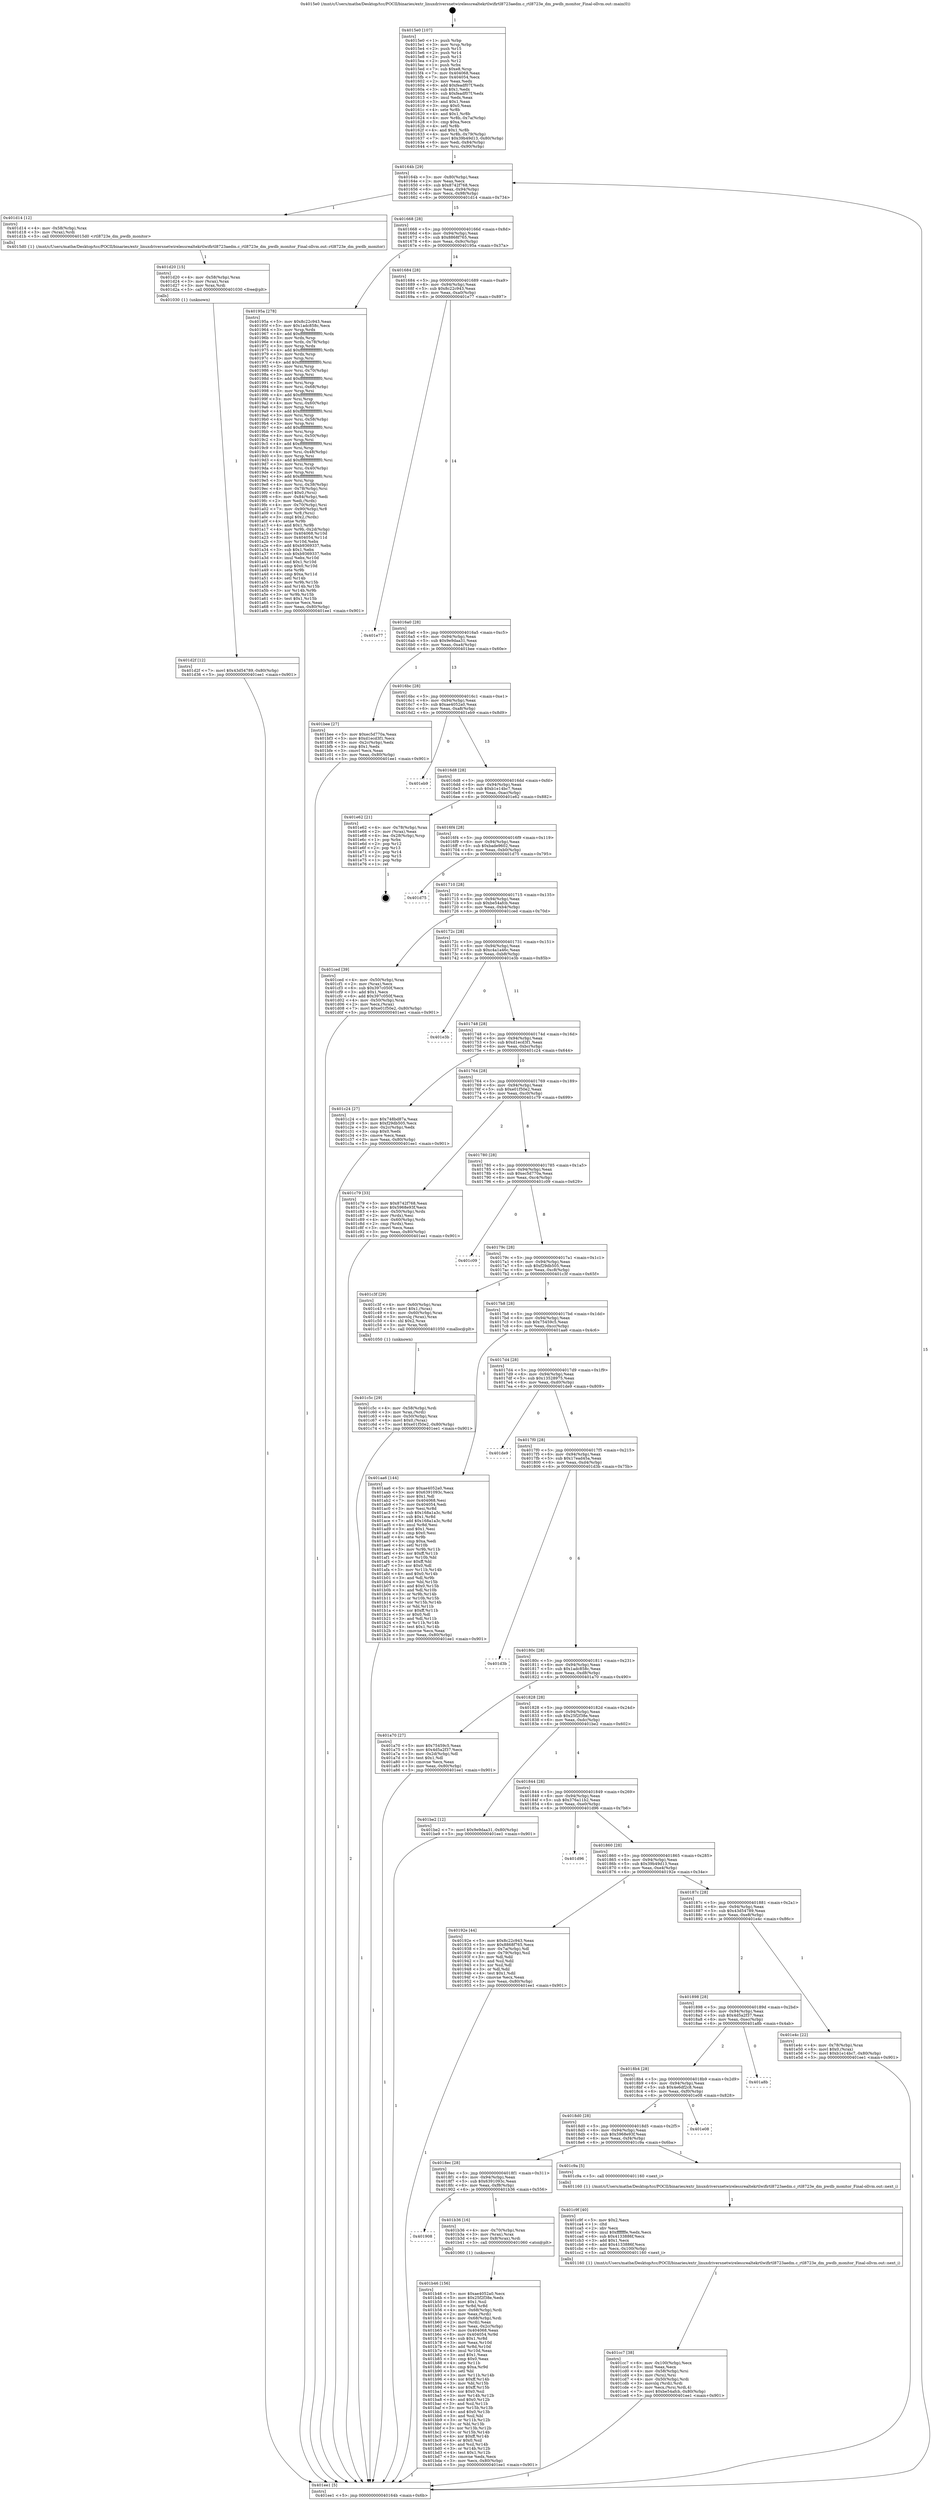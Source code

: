 digraph "0x4015e0" {
  label = "0x4015e0 (/mnt/c/Users/mathe/Desktop/tcc/POCII/binaries/extr_linuxdriversnetwirelessrealtekrtlwifirtl8723aedm.c_rtl8723e_dm_pwdb_monitor_Final-ollvm.out::main(0))"
  labelloc = "t"
  node[shape=record]

  Entry [label="",width=0.3,height=0.3,shape=circle,fillcolor=black,style=filled]
  "0x40164b" [label="{
     0x40164b [29]\l
     | [instrs]\l
     &nbsp;&nbsp;0x40164b \<+3\>: mov -0x80(%rbp),%eax\l
     &nbsp;&nbsp;0x40164e \<+2\>: mov %eax,%ecx\l
     &nbsp;&nbsp;0x401650 \<+6\>: sub $0x8742f768,%ecx\l
     &nbsp;&nbsp;0x401656 \<+6\>: mov %eax,-0x94(%rbp)\l
     &nbsp;&nbsp;0x40165c \<+6\>: mov %ecx,-0x98(%rbp)\l
     &nbsp;&nbsp;0x401662 \<+6\>: je 0000000000401d14 \<main+0x734\>\l
  }"]
  "0x401d14" [label="{
     0x401d14 [12]\l
     | [instrs]\l
     &nbsp;&nbsp;0x401d14 \<+4\>: mov -0x58(%rbp),%rax\l
     &nbsp;&nbsp;0x401d18 \<+3\>: mov (%rax),%rdi\l
     &nbsp;&nbsp;0x401d1b \<+5\>: call 00000000004015d0 \<rtl8723e_dm_pwdb_monitor\>\l
     | [calls]\l
     &nbsp;&nbsp;0x4015d0 \{1\} (/mnt/c/Users/mathe/Desktop/tcc/POCII/binaries/extr_linuxdriversnetwirelessrealtekrtlwifirtl8723aedm.c_rtl8723e_dm_pwdb_monitor_Final-ollvm.out::rtl8723e_dm_pwdb_monitor)\l
  }"]
  "0x401668" [label="{
     0x401668 [28]\l
     | [instrs]\l
     &nbsp;&nbsp;0x401668 \<+5\>: jmp 000000000040166d \<main+0x8d\>\l
     &nbsp;&nbsp;0x40166d \<+6\>: mov -0x94(%rbp),%eax\l
     &nbsp;&nbsp;0x401673 \<+5\>: sub $0x8868f765,%eax\l
     &nbsp;&nbsp;0x401678 \<+6\>: mov %eax,-0x9c(%rbp)\l
     &nbsp;&nbsp;0x40167e \<+6\>: je 000000000040195a \<main+0x37a\>\l
  }"]
  Exit [label="",width=0.3,height=0.3,shape=circle,fillcolor=black,style=filled,peripheries=2]
  "0x40195a" [label="{
     0x40195a [278]\l
     | [instrs]\l
     &nbsp;&nbsp;0x40195a \<+5\>: mov $0x8c22c943,%eax\l
     &nbsp;&nbsp;0x40195f \<+5\>: mov $0x1adc858c,%ecx\l
     &nbsp;&nbsp;0x401964 \<+3\>: mov %rsp,%rdx\l
     &nbsp;&nbsp;0x401967 \<+4\>: add $0xfffffffffffffff0,%rdx\l
     &nbsp;&nbsp;0x40196b \<+3\>: mov %rdx,%rsp\l
     &nbsp;&nbsp;0x40196e \<+4\>: mov %rdx,-0x78(%rbp)\l
     &nbsp;&nbsp;0x401972 \<+3\>: mov %rsp,%rdx\l
     &nbsp;&nbsp;0x401975 \<+4\>: add $0xfffffffffffffff0,%rdx\l
     &nbsp;&nbsp;0x401979 \<+3\>: mov %rdx,%rsp\l
     &nbsp;&nbsp;0x40197c \<+3\>: mov %rsp,%rsi\l
     &nbsp;&nbsp;0x40197f \<+4\>: add $0xfffffffffffffff0,%rsi\l
     &nbsp;&nbsp;0x401983 \<+3\>: mov %rsi,%rsp\l
     &nbsp;&nbsp;0x401986 \<+4\>: mov %rsi,-0x70(%rbp)\l
     &nbsp;&nbsp;0x40198a \<+3\>: mov %rsp,%rsi\l
     &nbsp;&nbsp;0x40198d \<+4\>: add $0xfffffffffffffff0,%rsi\l
     &nbsp;&nbsp;0x401991 \<+3\>: mov %rsi,%rsp\l
     &nbsp;&nbsp;0x401994 \<+4\>: mov %rsi,-0x68(%rbp)\l
     &nbsp;&nbsp;0x401998 \<+3\>: mov %rsp,%rsi\l
     &nbsp;&nbsp;0x40199b \<+4\>: add $0xfffffffffffffff0,%rsi\l
     &nbsp;&nbsp;0x40199f \<+3\>: mov %rsi,%rsp\l
     &nbsp;&nbsp;0x4019a2 \<+4\>: mov %rsi,-0x60(%rbp)\l
     &nbsp;&nbsp;0x4019a6 \<+3\>: mov %rsp,%rsi\l
     &nbsp;&nbsp;0x4019a9 \<+4\>: add $0xfffffffffffffff0,%rsi\l
     &nbsp;&nbsp;0x4019ad \<+3\>: mov %rsi,%rsp\l
     &nbsp;&nbsp;0x4019b0 \<+4\>: mov %rsi,-0x58(%rbp)\l
     &nbsp;&nbsp;0x4019b4 \<+3\>: mov %rsp,%rsi\l
     &nbsp;&nbsp;0x4019b7 \<+4\>: add $0xfffffffffffffff0,%rsi\l
     &nbsp;&nbsp;0x4019bb \<+3\>: mov %rsi,%rsp\l
     &nbsp;&nbsp;0x4019be \<+4\>: mov %rsi,-0x50(%rbp)\l
     &nbsp;&nbsp;0x4019c2 \<+3\>: mov %rsp,%rsi\l
     &nbsp;&nbsp;0x4019c5 \<+4\>: add $0xfffffffffffffff0,%rsi\l
     &nbsp;&nbsp;0x4019c9 \<+3\>: mov %rsi,%rsp\l
     &nbsp;&nbsp;0x4019cc \<+4\>: mov %rsi,-0x48(%rbp)\l
     &nbsp;&nbsp;0x4019d0 \<+3\>: mov %rsp,%rsi\l
     &nbsp;&nbsp;0x4019d3 \<+4\>: add $0xfffffffffffffff0,%rsi\l
     &nbsp;&nbsp;0x4019d7 \<+3\>: mov %rsi,%rsp\l
     &nbsp;&nbsp;0x4019da \<+4\>: mov %rsi,-0x40(%rbp)\l
     &nbsp;&nbsp;0x4019de \<+3\>: mov %rsp,%rsi\l
     &nbsp;&nbsp;0x4019e1 \<+4\>: add $0xfffffffffffffff0,%rsi\l
     &nbsp;&nbsp;0x4019e5 \<+3\>: mov %rsi,%rsp\l
     &nbsp;&nbsp;0x4019e8 \<+4\>: mov %rsi,-0x38(%rbp)\l
     &nbsp;&nbsp;0x4019ec \<+4\>: mov -0x78(%rbp),%rsi\l
     &nbsp;&nbsp;0x4019f0 \<+6\>: movl $0x0,(%rsi)\l
     &nbsp;&nbsp;0x4019f6 \<+6\>: mov -0x84(%rbp),%edi\l
     &nbsp;&nbsp;0x4019fc \<+2\>: mov %edi,(%rdx)\l
     &nbsp;&nbsp;0x4019fe \<+4\>: mov -0x70(%rbp),%rsi\l
     &nbsp;&nbsp;0x401a02 \<+7\>: mov -0x90(%rbp),%r8\l
     &nbsp;&nbsp;0x401a09 \<+3\>: mov %r8,(%rsi)\l
     &nbsp;&nbsp;0x401a0c \<+3\>: cmpl $0x2,(%rdx)\l
     &nbsp;&nbsp;0x401a0f \<+4\>: setne %r9b\l
     &nbsp;&nbsp;0x401a13 \<+4\>: and $0x1,%r9b\l
     &nbsp;&nbsp;0x401a17 \<+4\>: mov %r9b,-0x2d(%rbp)\l
     &nbsp;&nbsp;0x401a1b \<+8\>: mov 0x404068,%r10d\l
     &nbsp;&nbsp;0x401a23 \<+8\>: mov 0x404054,%r11d\l
     &nbsp;&nbsp;0x401a2b \<+3\>: mov %r10d,%ebx\l
     &nbsp;&nbsp;0x401a2e \<+6\>: add $0xb9369337,%ebx\l
     &nbsp;&nbsp;0x401a34 \<+3\>: sub $0x1,%ebx\l
     &nbsp;&nbsp;0x401a37 \<+6\>: sub $0xb9369337,%ebx\l
     &nbsp;&nbsp;0x401a3d \<+4\>: imul %ebx,%r10d\l
     &nbsp;&nbsp;0x401a41 \<+4\>: and $0x1,%r10d\l
     &nbsp;&nbsp;0x401a45 \<+4\>: cmp $0x0,%r10d\l
     &nbsp;&nbsp;0x401a49 \<+4\>: sete %r9b\l
     &nbsp;&nbsp;0x401a4d \<+4\>: cmp $0xa,%r11d\l
     &nbsp;&nbsp;0x401a51 \<+4\>: setl %r14b\l
     &nbsp;&nbsp;0x401a55 \<+3\>: mov %r9b,%r15b\l
     &nbsp;&nbsp;0x401a58 \<+3\>: and %r14b,%r15b\l
     &nbsp;&nbsp;0x401a5b \<+3\>: xor %r14b,%r9b\l
     &nbsp;&nbsp;0x401a5e \<+3\>: or %r9b,%r15b\l
     &nbsp;&nbsp;0x401a61 \<+4\>: test $0x1,%r15b\l
     &nbsp;&nbsp;0x401a65 \<+3\>: cmovne %ecx,%eax\l
     &nbsp;&nbsp;0x401a68 \<+3\>: mov %eax,-0x80(%rbp)\l
     &nbsp;&nbsp;0x401a6b \<+5\>: jmp 0000000000401ee1 \<main+0x901\>\l
  }"]
  "0x401684" [label="{
     0x401684 [28]\l
     | [instrs]\l
     &nbsp;&nbsp;0x401684 \<+5\>: jmp 0000000000401689 \<main+0xa9\>\l
     &nbsp;&nbsp;0x401689 \<+6\>: mov -0x94(%rbp),%eax\l
     &nbsp;&nbsp;0x40168f \<+5\>: sub $0x8c22c943,%eax\l
     &nbsp;&nbsp;0x401694 \<+6\>: mov %eax,-0xa0(%rbp)\l
     &nbsp;&nbsp;0x40169a \<+6\>: je 0000000000401e77 \<main+0x897\>\l
  }"]
  "0x401d2f" [label="{
     0x401d2f [12]\l
     | [instrs]\l
     &nbsp;&nbsp;0x401d2f \<+7\>: movl $0x43d54789,-0x80(%rbp)\l
     &nbsp;&nbsp;0x401d36 \<+5\>: jmp 0000000000401ee1 \<main+0x901\>\l
  }"]
  "0x401e77" [label="{
     0x401e77\l
  }", style=dashed]
  "0x4016a0" [label="{
     0x4016a0 [28]\l
     | [instrs]\l
     &nbsp;&nbsp;0x4016a0 \<+5\>: jmp 00000000004016a5 \<main+0xc5\>\l
     &nbsp;&nbsp;0x4016a5 \<+6\>: mov -0x94(%rbp),%eax\l
     &nbsp;&nbsp;0x4016ab \<+5\>: sub $0x9e9daa31,%eax\l
     &nbsp;&nbsp;0x4016b0 \<+6\>: mov %eax,-0xa4(%rbp)\l
     &nbsp;&nbsp;0x4016b6 \<+6\>: je 0000000000401bee \<main+0x60e\>\l
  }"]
  "0x401d20" [label="{
     0x401d20 [15]\l
     | [instrs]\l
     &nbsp;&nbsp;0x401d20 \<+4\>: mov -0x58(%rbp),%rax\l
     &nbsp;&nbsp;0x401d24 \<+3\>: mov (%rax),%rax\l
     &nbsp;&nbsp;0x401d27 \<+3\>: mov %rax,%rdi\l
     &nbsp;&nbsp;0x401d2a \<+5\>: call 0000000000401030 \<free@plt\>\l
     | [calls]\l
     &nbsp;&nbsp;0x401030 \{1\} (unknown)\l
  }"]
  "0x401bee" [label="{
     0x401bee [27]\l
     | [instrs]\l
     &nbsp;&nbsp;0x401bee \<+5\>: mov $0xec5d770a,%eax\l
     &nbsp;&nbsp;0x401bf3 \<+5\>: mov $0xd1ecd3f1,%ecx\l
     &nbsp;&nbsp;0x401bf8 \<+3\>: mov -0x2c(%rbp),%edx\l
     &nbsp;&nbsp;0x401bfb \<+3\>: cmp $0x1,%edx\l
     &nbsp;&nbsp;0x401bfe \<+3\>: cmovl %ecx,%eax\l
     &nbsp;&nbsp;0x401c01 \<+3\>: mov %eax,-0x80(%rbp)\l
     &nbsp;&nbsp;0x401c04 \<+5\>: jmp 0000000000401ee1 \<main+0x901\>\l
  }"]
  "0x4016bc" [label="{
     0x4016bc [28]\l
     | [instrs]\l
     &nbsp;&nbsp;0x4016bc \<+5\>: jmp 00000000004016c1 \<main+0xe1\>\l
     &nbsp;&nbsp;0x4016c1 \<+6\>: mov -0x94(%rbp),%eax\l
     &nbsp;&nbsp;0x4016c7 \<+5\>: sub $0xae4052a0,%eax\l
     &nbsp;&nbsp;0x4016cc \<+6\>: mov %eax,-0xa8(%rbp)\l
     &nbsp;&nbsp;0x4016d2 \<+6\>: je 0000000000401eb9 \<main+0x8d9\>\l
  }"]
  "0x401cc7" [label="{
     0x401cc7 [38]\l
     | [instrs]\l
     &nbsp;&nbsp;0x401cc7 \<+6\>: mov -0x100(%rbp),%ecx\l
     &nbsp;&nbsp;0x401ccd \<+3\>: imul %eax,%ecx\l
     &nbsp;&nbsp;0x401cd0 \<+4\>: mov -0x58(%rbp),%rsi\l
     &nbsp;&nbsp;0x401cd4 \<+3\>: mov (%rsi),%rsi\l
     &nbsp;&nbsp;0x401cd7 \<+4\>: mov -0x50(%rbp),%rdi\l
     &nbsp;&nbsp;0x401cdb \<+3\>: movslq (%rdi),%rdi\l
     &nbsp;&nbsp;0x401cde \<+3\>: mov %ecx,(%rsi,%rdi,4)\l
     &nbsp;&nbsp;0x401ce1 \<+7\>: movl $0xbe54afcb,-0x80(%rbp)\l
     &nbsp;&nbsp;0x401ce8 \<+5\>: jmp 0000000000401ee1 \<main+0x901\>\l
  }"]
  "0x401eb9" [label="{
     0x401eb9\l
  }", style=dashed]
  "0x4016d8" [label="{
     0x4016d8 [28]\l
     | [instrs]\l
     &nbsp;&nbsp;0x4016d8 \<+5\>: jmp 00000000004016dd \<main+0xfd\>\l
     &nbsp;&nbsp;0x4016dd \<+6\>: mov -0x94(%rbp),%eax\l
     &nbsp;&nbsp;0x4016e3 \<+5\>: sub $0xb1e14bc7,%eax\l
     &nbsp;&nbsp;0x4016e8 \<+6\>: mov %eax,-0xac(%rbp)\l
     &nbsp;&nbsp;0x4016ee \<+6\>: je 0000000000401e62 \<main+0x882\>\l
  }"]
  "0x401c9f" [label="{
     0x401c9f [40]\l
     | [instrs]\l
     &nbsp;&nbsp;0x401c9f \<+5\>: mov $0x2,%ecx\l
     &nbsp;&nbsp;0x401ca4 \<+1\>: cltd\l
     &nbsp;&nbsp;0x401ca5 \<+2\>: idiv %ecx\l
     &nbsp;&nbsp;0x401ca7 \<+6\>: imul $0xfffffffe,%edx,%ecx\l
     &nbsp;&nbsp;0x401cad \<+6\>: sub $0x4133886f,%ecx\l
     &nbsp;&nbsp;0x401cb3 \<+3\>: add $0x1,%ecx\l
     &nbsp;&nbsp;0x401cb6 \<+6\>: add $0x4133886f,%ecx\l
     &nbsp;&nbsp;0x401cbc \<+6\>: mov %ecx,-0x100(%rbp)\l
     &nbsp;&nbsp;0x401cc2 \<+5\>: call 0000000000401160 \<next_i\>\l
     | [calls]\l
     &nbsp;&nbsp;0x401160 \{1\} (/mnt/c/Users/mathe/Desktop/tcc/POCII/binaries/extr_linuxdriversnetwirelessrealtekrtlwifirtl8723aedm.c_rtl8723e_dm_pwdb_monitor_Final-ollvm.out::next_i)\l
  }"]
  "0x401e62" [label="{
     0x401e62 [21]\l
     | [instrs]\l
     &nbsp;&nbsp;0x401e62 \<+4\>: mov -0x78(%rbp),%rax\l
     &nbsp;&nbsp;0x401e66 \<+2\>: mov (%rax),%eax\l
     &nbsp;&nbsp;0x401e68 \<+4\>: lea -0x28(%rbp),%rsp\l
     &nbsp;&nbsp;0x401e6c \<+1\>: pop %rbx\l
     &nbsp;&nbsp;0x401e6d \<+2\>: pop %r12\l
     &nbsp;&nbsp;0x401e6f \<+2\>: pop %r13\l
     &nbsp;&nbsp;0x401e71 \<+2\>: pop %r14\l
     &nbsp;&nbsp;0x401e73 \<+2\>: pop %r15\l
     &nbsp;&nbsp;0x401e75 \<+1\>: pop %rbp\l
     &nbsp;&nbsp;0x401e76 \<+1\>: ret\l
  }"]
  "0x4016f4" [label="{
     0x4016f4 [28]\l
     | [instrs]\l
     &nbsp;&nbsp;0x4016f4 \<+5\>: jmp 00000000004016f9 \<main+0x119\>\l
     &nbsp;&nbsp;0x4016f9 \<+6\>: mov -0x94(%rbp),%eax\l
     &nbsp;&nbsp;0x4016ff \<+5\>: sub $0xbade9602,%eax\l
     &nbsp;&nbsp;0x401704 \<+6\>: mov %eax,-0xb0(%rbp)\l
     &nbsp;&nbsp;0x40170a \<+6\>: je 0000000000401d75 \<main+0x795\>\l
  }"]
  "0x401c5c" [label="{
     0x401c5c [29]\l
     | [instrs]\l
     &nbsp;&nbsp;0x401c5c \<+4\>: mov -0x58(%rbp),%rdi\l
     &nbsp;&nbsp;0x401c60 \<+3\>: mov %rax,(%rdi)\l
     &nbsp;&nbsp;0x401c63 \<+4\>: mov -0x50(%rbp),%rax\l
     &nbsp;&nbsp;0x401c67 \<+6\>: movl $0x0,(%rax)\l
     &nbsp;&nbsp;0x401c6d \<+7\>: movl $0xe01f50e2,-0x80(%rbp)\l
     &nbsp;&nbsp;0x401c74 \<+5\>: jmp 0000000000401ee1 \<main+0x901\>\l
  }"]
  "0x401d75" [label="{
     0x401d75\l
  }", style=dashed]
  "0x401710" [label="{
     0x401710 [28]\l
     | [instrs]\l
     &nbsp;&nbsp;0x401710 \<+5\>: jmp 0000000000401715 \<main+0x135\>\l
     &nbsp;&nbsp;0x401715 \<+6\>: mov -0x94(%rbp),%eax\l
     &nbsp;&nbsp;0x40171b \<+5\>: sub $0xbe54afcb,%eax\l
     &nbsp;&nbsp;0x401720 \<+6\>: mov %eax,-0xb4(%rbp)\l
     &nbsp;&nbsp;0x401726 \<+6\>: je 0000000000401ced \<main+0x70d\>\l
  }"]
  "0x401b46" [label="{
     0x401b46 [156]\l
     | [instrs]\l
     &nbsp;&nbsp;0x401b46 \<+5\>: mov $0xae4052a0,%ecx\l
     &nbsp;&nbsp;0x401b4b \<+5\>: mov $0x25f2f38e,%edx\l
     &nbsp;&nbsp;0x401b50 \<+3\>: mov $0x1,%sil\l
     &nbsp;&nbsp;0x401b53 \<+3\>: xor %r8d,%r8d\l
     &nbsp;&nbsp;0x401b56 \<+4\>: mov -0x68(%rbp),%rdi\l
     &nbsp;&nbsp;0x401b5a \<+2\>: mov %eax,(%rdi)\l
     &nbsp;&nbsp;0x401b5c \<+4\>: mov -0x68(%rbp),%rdi\l
     &nbsp;&nbsp;0x401b60 \<+2\>: mov (%rdi),%eax\l
     &nbsp;&nbsp;0x401b62 \<+3\>: mov %eax,-0x2c(%rbp)\l
     &nbsp;&nbsp;0x401b65 \<+7\>: mov 0x404068,%eax\l
     &nbsp;&nbsp;0x401b6c \<+8\>: mov 0x404054,%r9d\l
     &nbsp;&nbsp;0x401b74 \<+4\>: sub $0x1,%r8d\l
     &nbsp;&nbsp;0x401b78 \<+3\>: mov %eax,%r10d\l
     &nbsp;&nbsp;0x401b7b \<+3\>: add %r8d,%r10d\l
     &nbsp;&nbsp;0x401b7e \<+4\>: imul %r10d,%eax\l
     &nbsp;&nbsp;0x401b82 \<+3\>: and $0x1,%eax\l
     &nbsp;&nbsp;0x401b85 \<+3\>: cmp $0x0,%eax\l
     &nbsp;&nbsp;0x401b88 \<+4\>: sete %r11b\l
     &nbsp;&nbsp;0x401b8c \<+4\>: cmp $0xa,%r9d\l
     &nbsp;&nbsp;0x401b90 \<+3\>: setl %bl\l
     &nbsp;&nbsp;0x401b93 \<+3\>: mov %r11b,%r14b\l
     &nbsp;&nbsp;0x401b96 \<+4\>: xor $0xff,%r14b\l
     &nbsp;&nbsp;0x401b9a \<+3\>: mov %bl,%r15b\l
     &nbsp;&nbsp;0x401b9d \<+4\>: xor $0xff,%r15b\l
     &nbsp;&nbsp;0x401ba1 \<+4\>: xor $0x0,%sil\l
     &nbsp;&nbsp;0x401ba5 \<+3\>: mov %r14b,%r12b\l
     &nbsp;&nbsp;0x401ba8 \<+4\>: and $0x0,%r12b\l
     &nbsp;&nbsp;0x401bac \<+3\>: and %sil,%r11b\l
     &nbsp;&nbsp;0x401baf \<+3\>: mov %r15b,%r13b\l
     &nbsp;&nbsp;0x401bb2 \<+4\>: and $0x0,%r13b\l
     &nbsp;&nbsp;0x401bb6 \<+3\>: and %sil,%bl\l
     &nbsp;&nbsp;0x401bb9 \<+3\>: or %r11b,%r12b\l
     &nbsp;&nbsp;0x401bbc \<+3\>: or %bl,%r13b\l
     &nbsp;&nbsp;0x401bbf \<+3\>: xor %r13b,%r12b\l
     &nbsp;&nbsp;0x401bc2 \<+3\>: or %r15b,%r14b\l
     &nbsp;&nbsp;0x401bc5 \<+4\>: xor $0xff,%r14b\l
     &nbsp;&nbsp;0x401bc9 \<+4\>: or $0x0,%sil\l
     &nbsp;&nbsp;0x401bcd \<+3\>: and %sil,%r14b\l
     &nbsp;&nbsp;0x401bd0 \<+3\>: or %r14b,%r12b\l
     &nbsp;&nbsp;0x401bd3 \<+4\>: test $0x1,%r12b\l
     &nbsp;&nbsp;0x401bd7 \<+3\>: cmovne %edx,%ecx\l
     &nbsp;&nbsp;0x401bda \<+3\>: mov %ecx,-0x80(%rbp)\l
     &nbsp;&nbsp;0x401bdd \<+5\>: jmp 0000000000401ee1 \<main+0x901\>\l
  }"]
  "0x401ced" [label="{
     0x401ced [39]\l
     | [instrs]\l
     &nbsp;&nbsp;0x401ced \<+4\>: mov -0x50(%rbp),%rax\l
     &nbsp;&nbsp;0x401cf1 \<+2\>: mov (%rax),%ecx\l
     &nbsp;&nbsp;0x401cf3 \<+6\>: sub $0x397c050f,%ecx\l
     &nbsp;&nbsp;0x401cf9 \<+3\>: add $0x1,%ecx\l
     &nbsp;&nbsp;0x401cfc \<+6\>: add $0x397c050f,%ecx\l
     &nbsp;&nbsp;0x401d02 \<+4\>: mov -0x50(%rbp),%rax\l
     &nbsp;&nbsp;0x401d06 \<+2\>: mov %ecx,(%rax)\l
     &nbsp;&nbsp;0x401d08 \<+7\>: movl $0xe01f50e2,-0x80(%rbp)\l
     &nbsp;&nbsp;0x401d0f \<+5\>: jmp 0000000000401ee1 \<main+0x901\>\l
  }"]
  "0x40172c" [label="{
     0x40172c [28]\l
     | [instrs]\l
     &nbsp;&nbsp;0x40172c \<+5\>: jmp 0000000000401731 \<main+0x151\>\l
     &nbsp;&nbsp;0x401731 \<+6\>: mov -0x94(%rbp),%eax\l
     &nbsp;&nbsp;0x401737 \<+5\>: sub $0xc4a1a46c,%eax\l
     &nbsp;&nbsp;0x40173c \<+6\>: mov %eax,-0xb8(%rbp)\l
     &nbsp;&nbsp;0x401742 \<+6\>: je 0000000000401e3b \<main+0x85b\>\l
  }"]
  "0x401908" [label="{
     0x401908\l
  }", style=dashed]
  "0x401e3b" [label="{
     0x401e3b\l
  }", style=dashed]
  "0x401748" [label="{
     0x401748 [28]\l
     | [instrs]\l
     &nbsp;&nbsp;0x401748 \<+5\>: jmp 000000000040174d \<main+0x16d\>\l
     &nbsp;&nbsp;0x40174d \<+6\>: mov -0x94(%rbp),%eax\l
     &nbsp;&nbsp;0x401753 \<+5\>: sub $0xd1ecd3f1,%eax\l
     &nbsp;&nbsp;0x401758 \<+6\>: mov %eax,-0xbc(%rbp)\l
     &nbsp;&nbsp;0x40175e \<+6\>: je 0000000000401c24 \<main+0x644\>\l
  }"]
  "0x401b36" [label="{
     0x401b36 [16]\l
     | [instrs]\l
     &nbsp;&nbsp;0x401b36 \<+4\>: mov -0x70(%rbp),%rax\l
     &nbsp;&nbsp;0x401b3a \<+3\>: mov (%rax),%rax\l
     &nbsp;&nbsp;0x401b3d \<+4\>: mov 0x8(%rax),%rdi\l
     &nbsp;&nbsp;0x401b41 \<+5\>: call 0000000000401060 \<atoi@plt\>\l
     | [calls]\l
     &nbsp;&nbsp;0x401060 \{1\} (unknown)\l
  }"]
  "0x401c24" [label="{
     0x401c24 [27]\l
     | [instrs]\l
     &nbsp;&nbsp;0x401c24 \<+5\>: mov $0x748bd87a,%eax\l
     &nbsp;&nbsp;0x401c29 \<+5\>: mov $0xf29db505,%ecx\l
     &nbsp;&nbsp;0x401c2e \<+3\>: mov -0x2c(%rbp),%edx\l
     &nbsp;&nbsp;0x401c31 \<+3\>: cmp $0x0,%edx\l
     &nbsp;&nbsp;0x401c34 \<+3\>: cmove %ecx,%eax\l
     &nbsp;&nbsp;0x401c37 \<+3\>: mov %eax,-0x80(%rbp)\l
     &nbsp;&nbsp;0x401c3a \<+5\>: jmp 0000000000401ee1 \<main+0x901\>\l
  }"]
  "0x401764" [label="{
     0x401764 [28]\l
     | [instrs]\l
     &nbsp;&nbsp;0x401764 \<+5\>: jmp 0000000000401769 \<main+0x189\>\l
     &nbsp;&nbsp;0x401769 \<+6\>: mov -0x94(%rbp),%eax\l
     &nbsp;&nbsp;0x40176f \<+5\>: sub $0xe01f50e2,%eax\l
     &nbsp;&nbsp;0x401774 \<+6\>: mov %eax,-0xc0(%rbp)\l
     &nbsp;&nbsp;0x40177a \<+6\>: je 0000000000401c79 \<main+0x699\>\l
  }"]
  "0x4018ec" [label="{
     0x4018ec [28]\l
     | [instrs]\l
     &nbsp;&nbsp;0x4018ec \<+5\>: jmp 00000000004018f1 \<main+0x311\>\l
     &nbsp;&nbsp;0x4018f1 \<+6\>: mov -0x94(%rbp),%eax\l
     &nbsp;&nbsp;0x4018f7 \<+5\>: sub $0x6391093c,%eax\l
     &nbsp;&nbsp;0x4018fc \<+6\>: mov %eax,-0xf8(%rbp)\l
     &nbsp;&nbsp;0x401902 \<+6\>: je 0000000000401b36 \<main+0x556\>\l
  }"]
  "0x401c79" [label="{
     0x401c79 [33]\l
     | [instrs]\l
     &nbsp;&nbsp;0x401c79 \<+5\>: mov $0x8742f768,%eax\l
     &nbsp;&nbsp;0x401c7e \<+5\>: mov $0x5968e93f,%ecx\l
     &nbsp;&nbsp;0x401c83 \<+4\>: mov -0x50(%rbp),%rdx\l
     &nbsp;&nbsp;0x401c87 \<+2\>: mov (%rdx),%esi\l
     &nbsp;&nbsp;0x401c89 \<+4\>: mov -0x60(%rbp),%rdx\l
     &nbsp;&nbsp;0x401c8d \<+2\>: cmp (%rdx),%esi\l
     &nbsp;&nbsp;0x401c8f \<+3\>: cmovl %ecx,%eax\l
     &nbsp;&nbsp;0x401c92 \<+3\>: mov %eax,-0x80(%rbp)\l
     &nbsp;&nbsp;0x401c95 \<+5\>: jmp 0000000000401ee1 \<main+0x901\>\l
  }"]
  "0x401780" [label="{
     0x401780 [28]\l
     | [instrs]\l
     &nbsp;&nbsp;0x401780 \<+5\>: jmp 0000000000401785 \<main+0x1a5\>\l
     &nbsp;&nbsp;0x401785 \<+6\>: mov -0x94(%rbp),%eax\l
     &nbsp;&nbsp;0x40178b \<+5\>: sub $0xec5d770a,%eax\l
     &nbsp;&nbsp;0x401790 \<+6\>: mov %eax,-0xc4(%rbp)\l
     &nbsp;&nbsp;0x401796 \<+6\>: je 0000000000401c09 \<main+0x629\>\l
  }"]
  "0x401c9a" [label="{
     0x401c9a [5]\l
     | [instrs]\l
     &nbsp;&nbsp;0x401c9a \<+5\>: call 0000000000401160 \<next_i\>\l
     | [calls]\l
     &nbsp;&nbsp;0x401160 \{1\} (/mnt/c/Users/mathe/Desktop/tcc/POCII/binaries/extr_linuxdriversnetwirelessrealtekrtlwifirtl8723aedm.c_rtl8723e_dm_pwdb_monitor_Final-ollvm.out::next_i)\l
  }"]
  "0x401c09" [label="{
     0x401c09\l
  }", style=dashed]
  "0x40179c" [label="{
     0x40179c [28]\l
     | [instrs]\l
     &nbsp;&nbsp;0x40179c \<+5\>: jmp 00000000004017a1 \<main+0x1c1\>\l
     &nbsp;&nbsp;0x4017a1 \<+6\>: mov -0x94(%rbp),%eax\l
     &nbsp;&nbsp;0x4017a7 \<+5\>: sub $0xf29db505,%eax\l
     &nbsp;&nbsp;0x4017ac \<+6\>: mov %eax,-0xc8(%rbp)\l
     &nbsp;&nbsp;0x4017b2 \<+6\>: je 0000000000401c3f \<main+0x65f\>\l
  }"]
  "0x4018d0" [label="{
     0x4018d0 [28]\l
     | [instrs]\l
     &nbsp;&nbsp;0x4018d0 \<+5\>: jmp 00000000004018d5 \<main+0x2f5\>\l
     &nbsp;&nbsp;0x4018d5 \<+6\>: mov -0x94(%rbp),%eax\l
     &nbsp;&nbsp;0x4018db \<+5\>: sub $0x5968e93f,%eax\l
     &nbsp;&nbsp;0x4018e0 \<+6\>: mov %eax,-0xf4(%rbp)\l
     &nbsp;&nbsp;0x4018e6 \<+6\>: je 0000000000401c9a \<main+0x6ba\>\l
  }"]
  "0x401c3f" [label="{
     0x401c3f [29]\l
     | [instrs]\l
     &nbsp;&nbsp;0x401c3f \<+4\>: mov -0x60(%rbp),%rax\l
     &nbsp;&nbsp;0x401c43 \<+6\>: movl $0x1,(%rax)\l
     &nbsp;&nbsp;0x401c49 \<+4\>: mov -0x60(%rbp),%rax\l
     &nbsp;&nbsp;0x401c4d \<+3\>: movslq (%rax),%rax\l
     &nbsp;&nbsp;0x401c50 \<+4\>: shl $0x2,%rax\l
     &nbsp;&nbsp;0x401c54 \<+3\>: mov %rax,%rdi\l
     &nbsp;&nbsp;0x401c57 \<+5\>: call 0000000000401050 \<malloc@plt\>\l
     | [calls]\l
     &nbsp;&nbsp;0x401050 \{1\} (unknown)\l
  }"]
  "0x4017b8" [label="{
     0x4017b8 [28]\l
     | [instrs]\l
     &nbsp;&nbsp;0x4017b8 \<+5\>: jmp 00000000004017bd \<main+0x1dd\>\l
     &nbsp;&nbsp;0x4017bd \<+6\>: mov -0x94(%rbp),%eax\l
     &nbsp;&nbsp;0x4017c3 \<+5\>: sub $0x75459c5,%eax\l
     &nbsp;&nbsp;0x4017c8 \<+6\>: mov %eax,-0xcc(%rbp)\l
     &nbsp;&nbsp;0x4017ce \<+6\>: je 0000000000401aa6 \<main+0x4c6\>\l
  }"]
  "0x401e08" [label="{
     0x401e08\l
  }", style=dashed]
  "0x401aa6" [label="{
     0x401aa6 [144]\l
     | [instrs]\l
     &nbsp;&nbsp;0x401aa6 \<+5\>: mov $0xae4052a0,%eax\l
     &nbsp;&nbsp;0x401aab \<+5\>: mov $0x6391093c,%ecx\l
     &nbsp;&nbsp;0x401ab0 \<+2\>: mov $0x1,%dl\l
     &nbsp;&nbsp;0x401ab2 \<+7\>: mov 0x404068,%esi\l
     &nbsp;&nbsp;0x401ab9 \<+7\>: mov 0x404054,%edi\l
     &nbsp;&nbsp;0x401ac0 \<+3\>: mov %esi,%r8d\l
     &nbsp;&nbsp;0x401ac3 \<+7\>: sub $0x168a1a3c,%r8d\l
     &nbsp;&nbsp;0x401aca \<+4\>: sub $0x1,%r8d\l
     &nbsp;&nbsp;0x401ace \<+7\>: add $0x168a1a3c,%r8d\l
     &nbsp;&nbsp;0x401ad5 \<+4\>: imul %r8d,%esi\l
     &nbsp;&nbsp;0x401ad9 \<+3\>: and $0x1,%esi\l
     &nbsp;&nbsp;0x401adc \<+3\>: cmp $0x0,%esi\l
     &nbsp;&nbsp;0x401adf \<+4\>: sete %r9b\l
     &nbsp;&nbsp;0x401ae3 \<+3\>: cmp $0xa,%edi\l
     &nbsp;&nbsp;0x401ae6 \<+4\>: setl %r10b\l
     &nbsp;&nbsp;0x401aea \<+3\>: mov %r9b,%r11b\l
     &nbsp;&nbsp;0x401aed \<+4\>: xor $0xff,%r11b\l
     &nbsp;&nbsp;0x401af1 \<+3\>: mov %r10b,%bl\l
     &nbsp;&nbsp;0x401af4 \<+3\>: xor $0xff,%bl\l
     &nbsp;&nbsp;0x401af7 \<+3\>: xor $0x0,%dl\l
     &nbsp;&nbsp;0x401afa \<+3\>: mov %r11b,%r14b\l
     &nbsp;&nbsp;0x401afd \<+4\>: and $0x0,%r14b\l
     &nbsp;&nbsp;0x401b01 \<+3\>: and %dl,%r9b\l
     &nbsp;&nbsp;0x401b04 \<+3\>: mov %bl,%r15b\l
     &nbsp;&nbsp;0x401b07 \<+4\>: and $0x0,%r15b\l
     &nbsp;&nbsp;0x401b0b \<+3\>: and %dl,%r10b\l
     &nbsp;&nbsp;0x401b0e \<+3\>: or %r9b,%r14b\l
     &nbsp;&nbsp;0x401b11 \<+3\>: or %r10b,%r15b\l
     &nbsp;&nbsp;0x401b14 \<+3\>: xor %r15b,%r14b\l
     &nbsp;&nbsp;0x401b17 \<+3\>: or %bl,%r11b\l
     &nbsp;&nbsp;0x401b1a \<+4\>: xor $0xff,%r11b\l
     &nbsp;&nbsp;0x401b1e \<+3\>: or $0x0,%dl\l
     &nbsp;&nbsp;0x401b21 \<+3\>: and %dl,%r11b\l
     &nbsp;&nbsp;0x401b24 \<+3\>: or %r11b,%r14b\l
     &nbsp;&nbsp;0x401b27 \<+4\>: test $0x1,%r14b\l
     &nbsp;&nbsp;0x401b2b \<+3\>: cmovne %ecx,%eax\l
     &nbsp;&nbsp;0x401b2e \<+3\>: mov %eax,-0x80(%rbp)\l
     &nbsp;&nbsp;0x401b31 \<+5\>: jmp 0000000000401ee1 \<main+0x901\>\l
  }"]
  "0x4017d4" [label="{
     0x4017d4 [28]\l
     | [instrs]\l
     &nbsp;&nbsp;0x4017d4 \<+5\>: jmp 00000000004017d9 \<main+0x1f9\>\l
     &nbsp;&nbsp;0x4017d9 \<+6\>: mov -0x94(%rbp),%eax\l
     &nbsp;&nbsp;0x4017df \<+5\>: sub $0x13528975,%eax\l
     &nbsp;&nbsp;0x4017e4 \<+6\>: mov %eax,-0xd0(%rbp)\l
     &nbsp;&nbsp;0x4017ea \<+6\>: je 0000000000401de9 \<main+0x809\>\l
  }"]
  "0x4018b4" [label="{
     0x4018b4 [28]\l
     | [instrs]\l
     &nbsp;&nbsp;0x4018b4 \<+5\>: jmp 00000000004018b9 \<main+0x2d9\>\l
     &nbsp;&nbsp;0x4018b9 \<+6\>: mov -0x94(%rbp),%eax\l
     &nbsp;&nbsp;0x4018bf \<+5\>: sub $0x4e6df2c8,%eax\l
     &nbsp;&nbsp;0x4018c4 \<+6\>: mov %eax,-0xf0(%rbp)\l
     &nbsp;&nbsp;0x4018ca \<+6\>: je 0000000000401e08 \<main+0x828\>\l
  }"]
  "0x401de9" [label="{
     0x401de9\l
  }", style=dashed]
  "0x4017f0" [label="{
     0x4017f0 [28]\l
     | [instrs]\l
     &nbsp;&nbsp;0x4017f0 \<+5\>: jmp 00000000004017f5 \<main+0x215\>\l
     &nbsp;&nbsp;0x4017f5 \<+6\>: mov -0x94(%rbp),%eax\l
     &nbsp;&nbsp;0x4017fb \<+5\>: sub $0x17ead45a,%eax\l
     &nbsp;&nbsp;0x401800 \<+6\>: mov %eax,-0xd4(%rbp)\l
     &nbsp;&nbsp;0x401806 \<+6\>: je 0000000000401d3b \<main+0x75b\>\l
  }"]
  "0x401a8b" [label="{
     0x401a8b\l
  }", style=dashed]
  "0x401d3b" [label="{
     0x401d3b\l
  }", style=dashed]
  "0x40180c" [label="{
     0x40180c [28]\l
     | [instrs]\l
     &nbsp;&nbsp;0x40180c \<+5\>: jmp 0000000000401811 \<main+0x231\>\l
     &nbsp;&nbsp;0x401811 \<+6\>: mov -0x94(%rbp),%eax\l
     &nbsp;&nbsp;0x401817 \<+5\>: sub $0x1adc858c,%eax\l
     &nbsp;&nbsp;0x40181c \<+6\>: mov %eax,-0xd8(%rbp)\l
     &nbsp;&nbsp;0x401822 \<+6\>: je 0000000000401a70 \<main+0x490\>\l
  }"]
  "0x401898" [label="{
     0x401898 [28]\l
     | [instrs]\l
     &nbsp;&nbsp;0x401898 \<+5\>: jmp 000000000040189d \<main+0x2bd\>\l
     &nbsp;&nbsp;0x40189d \<+6\>: mov -0x94(%rbp),%eax\l
     &nbsp;&nbsp;0x4018a3 \<+5\>: sub $0x4d5a2f37,%eax\l
     &nbsp;&nbsp;0x4018a8 \<+6\>: mov %eax,-0xec(%rbp)\l
     &nbsp;&nbsp;0x4018ae \<+6\>: je 0000000000401a8b \<main+0x4ab\>\l
  }"]
  "0x401a70" [label="{
     0x401a70 [27]\l
     | [instrs]\l
     &nbsp;&nbsp;0x401a70 \<+5\>: mov $0x75459c5,%eax\l
     &nbsp;&nbsp;0x401a75 \<+5\>: mov $0x4d5a2f37,%ecx\l
     &nbsp;&nbsp;0x401a7a \<+3\>: mov -0x2d(%rbp),%dl\l
     &nbsp;&nbsp;0x401a7d \<+3\>: test $0x1,%dl\l
     &nbsp;&nbsp;0x401a80 \<+3\>: cmovne %ecx,%eax\l
     &nbsp;&nbsp;0x401a83 \<+3\>: mov %eax,-0x80(%rbp)\l
     &nbsp;&nbsp;0x401a86 \<+5\>: jmp 0000000000401ee1 \<main+0x901\>\l
  }"]
  "0x401828" [label="{
     0x401828 [28]\l
     | [instrs]\l
     &nbsp;&nbsp;0x401828 \<+5\>: jmp 000000000040182d \<main+0x24d\>\l
     &nbsp;&nbsp;0x40182d \<+6\>: mov -0x94(%rbp),%eax\l
     &nbsp;&nbsp;0x401833 \<+5\>: sub $0x25f2f38e,%eax\l
     &nbsp;&nbsp;0x401838 \<+6\>: mov %eax,-0xdc(%rbp)\l
     &nbsp;&nbsp;0x40183e \<+6\>: je 0000000000401be2 \<main+0x602\>\l
  }"]
  "0x401e4c" [label="{
     0x401e4c [22]\l
     | [instrs]\l
     &nbsp;&nbsp;0x401e4c \<+4\>: mov -0x78(%rbp),%rax\l
     &nbsp;&nbsp;0x401e50 \<+6\>: movl $0x0,(%rax)\l
     &nbsp;&nbsp;0x401e56 \<+7\>: movl $0xb1e14bc7,-0x80(%rbp)\l
     &nbsp;&nbsp;0x401e5d \<+5\>: jmp 0000000000401ee1 \<main+0x901\>\l
  }"]
  "0x401be2" [label="{
     0x401be2 [12]\l
     | [instrs]\l
     &nbsp;&nbsp;0x401be2 \<+7\>: movl $0x9e9daa31,-0x80(%rbp)\l
     &nbsp;&nbsp;0x401be9 \<+5\>: jmp 0000000000401ee1 \<main+0x901\>\l
  }"]
  "0x401844" [label="{
     0x401844 [28]\l
     | [instrs]\l
     &nbsp;&nbsp;0x401844 \<+5\>: jmp 0000000000401849 \<main+0x269\>\l
     &nbsp;&nbsp;0x401849 \<+6\>: mov -0x94(%rbp),%eax\l
     &nbsp;&nbsp;0x40184f \<+5\>: sub $0x376a11b2,%eax\l
     &nbsp;&nbsp;0x401854 \<+6\>: mov %eax,-0xe0(%rbp)\l
     &nbsp;&nbsp;0x40185a \<+6\>: je 0000000000401d96 \<main+0x7b6\>\l
  }"]
  "0x4015e0" [label="{
     0x4015e0 [107]\l
     | [instrs]\l
     &nbsp;&nbsp;0x4015e0 \<+1\>: push %rbp\l
     &nbsp;&nbsp;0x4015e1 \<+3\>: mov %rsp,%rbp\l
     &nbsp;&nbsp;0x4015e4 \<+2\>: push %r15\l
     &nbsp;&nbsp;0x4015e6 \<+2\>: push %r14\l
     &nbsp;&nbsp;0x4015e8 \<+2\>: push %r13\l
     &nbsp;&nbsp;0x4015ea \<+2\>: push %r12\l
     &nbsp;&nbsp;0x4015ec \<+1\>: push %rbx\l
     &nbsp;&nbsp;0x4015ed \<+7\>: sub $0xe8,%rsp\l
     &nbsp;&nbsp;0x4015f4 \<+7\>: mov 0x404068,%eax\l
     &nbsp;&nbsp;0x4015fb \<+7\>: mov 0x404054,%ecx\l
     &nbsp;&nbsp;0x401602 \<+2\>: mov %eax,%edx\l
     &nbsp;&nbsp;0x401604 \<+6\>: add $0xfeadf07f,%edx\l
     &nbsp;&nbsp;0x40160a \<+3\>: sub $0x1,%edx\l
     &nbsp;&nbsp;0x40160d \<+6\>: sub $0xfeadf07f,%edx\l
     &nbsp;&nbsp;0x401613 \<+3\>: imul %edx,%eax\l
     &nbsp;&nbsp;0x401616 \<+3\>: and $0x1,%eax\l
     &nbsp;&nbsp;0x401619 \<+3\>: cmp $0x0,%eax\l
     &nbsp;&nbsp;0x40161c \<+4\>: sete %r8b\l
     &nbsp;&nbsp;0x401620 \<+4\>: and $0x1,%r8b\l
     &nbsp;&nbsp;0x401624 \<+4\>: mov %r8b,-0x7a(%rbp)\l
     &nbsp;&nbsp;0x401628 \<+3\>: cmp $0xa,%ecx\l
     &nbsp;&nbsp;0x40162b \<+4\>: setl %r8b\l
     &nbsp;&nbsp;0x40162f \<+4\>: and $0x1,%r8b\l
     &nbsp;&nbsp;0x401633 \<+4\>: mov %r8b,-0x79(%rbp)\l
     &nbsp;&nbsp;0x401637 \<+7\>: movl $0x39b49d13,-0x80(%rbp)\l
     &nbsp;&nbsp;0x40163e \<+6\>: mov %edi,-0x84(%rbp)\l
     &nbsp;&nbsp;0x401644 \<+7\>: mov %rsi,-0x90(%rbp)\l
  }"]
  "0x401d96" [label="{
     0x401d96\l
  }", style=dashed]
  "0x401860" [label="{
     0x401860 [28]\l
     | [instrs]\l
     &nbsp;&nbsp;0x401860 \<+5\>: jmp 0000000000401865 \<main+0x285\>\l
     &nbsp;&nbsp;0x401865 \<+6\>: mov -0x94(%rbp),%eax\l
     &nbsp;&nbsp;0x40186b \<+5\>: sub $0x39b49d13,%eax\l
     &nbsp;&nbsp;0x401870 \<+6\>: mov %eax,-0xe4(%rbp)\l
     &nbsp;&nbsp;0x401876 \<+6\>: je 000000000040192e \<main+0x34e\>\l
  }"]
  "0x401ee1" [label="{
     0x401ee1 [5]\l
     | [instrs]\l
     &nbsp;&nbsp;0x401ee1 \<+5\>: jmp 000000000040164b \<main+0x6b\>\l
  }"]
  "0x40192e" [label="{
     0x40192e [44]\l
     | [instrs]\l
     &nbsp;&nbsp;0x40192e \<+5\>: mov $0x8c22c943,%eax\l
     &nbsp;&nbsp;0x401933 \<+5\>: mov $0x8868f765,%ecx\l
     &nbsp;&nbsp;0x401938 \<+3\>: mov -0x7a(%rbp),%dl\l
     &nbsp;&nbsp;0x40193b \<+4\>: mov -0x79(%rbp),%sil\l
     &nbsp;&nbsp;0x40193f \<+3\>: mov %dl,%dil\l
     &nbsp;&nbsp;0x401942 \<+3\>: and %sil,%dil\l
     &nbsp;&nbsp;0x401945 \<+3\>: xor %sil,%dl\l
     &nbsp;&nbsp;0x401948 \<+3\>: or %dl,%dil\l
     &nbsp;&nbsp;0x40194b \<+4\>: test $0x1,%dil\l
     &nbsp;&nbsp;0x40194f \<+3\>: cmovne %ecx,%eax\l
     &nbsp;&nbsp;0x401952 \<+3\>: mov %eax,-0x80(%rbp)\l
     &nbsp;&nbsp;0x401955 \<+5\>: jmp 0000000000401ee1 \<main+0x901\>\l
  }"]
  "0x40187c" [label="{
     0x40187c [28]\l
     | [instrs]\l
     &nbsp;&nbsp;0x40187c \<+5\>: jmp 0000000000401881 \<main+0x2a1\>\l
     &nbsp;&nbsp;0x401881 \<+6\>: mov -0x94(%rbp),%eax\l
     &nbsp;&nbsp;0x401887 \<+5\>: sub $0x43d54789,%eax\l
     &nbsp;&nbsp;0x40188c \<+6\>: mov %eax,-0xe8(%rbp)\l
     &nbsp;&nbsp;0x401892 \<+6\>: je 0000000000401e4c \<main+0x86c\>\l
  }"]
  Entry -> "0x4015e0" [label=" 1"]
  "0x40164b" -> "0x401d14" [label=" 1"]
  "0x40164b" -> "0x401668" [label=" 15"]
  "0x401e62" -> Exit [label=" 1"]
  "0x401668" -> "0x40195a" [label=" 1"]
  "0x401668" -> "0x401684" [label=" 14"]
  "0x401e4c" -> "0x401ee1" [label=" 1"]
  "0x401684" -> "0x401e77" [label=" 0"]
  "0x401684" -> "0x4016a0" [label=" 14"]
  "0x401d2f" -> "0x401ee1" [label=" 1"]
  "0x4016a0" -> "0x401bee" [label=" 1"]
  "0x4016a0" -> "0x4016bc" [label=" 13"]
  "0x401d20" -> "0x401d2f" [label=" 1"]
  "0x4016bc" -> "0x401eb9" [label=" 0"]
  "0x4016bc" -> "0x4016d8" [label=" 13"]
  "0x401d14" -> "0x401d20" [label=" 1"]
  "0x4016d8" -> "0x401e62" [label=" 1"]
  "0x4016d8" -> "0x4016f4" [label=" 12"]
  "0x401ced" -> "0x401ee1" [label=" 1"]
  "0x4016f4" -> "0x401d75" [label=" 0"]
  "0x4016f4" -> "0x401710" [label=" 12"]
  "0x401cc7" -> "0x401ee1" [label=" 1"]
  "0x401710" -> "0x401ced" [label=" 1"]
  "0x401710" -> "0x40172c" [label=" 11"]
  "0x401c9f" -> "0x401cc7" [label=" 1"]
  "0x40172c" -> "0x401e3b" [label=" 0"]
  "0x40172c" -> "0x401748" [label=" 11"]
  "0x401c9a" -> "0x401c9f" [label=" 1"]
  "0x401748" -> "0x401c24" [label=" 1"]
  "0x401748" -> "0x401764" [label=" 10"]
  "0x401c79" -> "0x401ee1" [label=" 2"]
  "0x401764" -> "0x401c79" [label=" 2"]
  "0x401764" -> "0x401780" [label=" 8"]
  "0x401c3f" -> "0x401c5c" [label=" 1"]
  "0x401780" -> "0x401c09" [label=" 0"]
  "0x401780" -> "0x40179c" [label=" 8"]
  "0x401c24" -> "0x401ee1" [label=" 1"]
  "0x40179c" -> "0x401c3f" [label=" 1"]
  "0x40179c" -> "0x4017b8" [label=" 7"]
  "0x401be2" -> "0x401ee1" [label=" 1"]
  "0x4017b8" -> "0x401aa6" [label=" 1"]
  "0x4017b8" -> "0x4017d4" [label=" 6"]
  "0x401b46" -> "0x401ee1" [label=" 1"]
  "0x4017d4" -> "0x401de9" [label=" 0"]
  "0x4017d4" -> "0x4017f0" [label=" 6"]
  "0x4018ec" -> "0x401908" [label=" 0"]
  "0x4017f0" -> "0x401d3b" [label=" 0"]
  "0x4017f0" -> "0x40180c" [label=" 6"]
  "0x4018ec" -> "0x401b36" [label=" 1"]
  "0x40180c" -> "0x401a70" [label=" 1"]
  "0x40180c" -> "0x401828" [label=" 5"]
  "0x4018d0" -> "0x4018ec" [label=" 1"]
  "0x401828" -> "0x401be2" [label=" 1"]
  "0x401828" -> "0x401844" [label=" 4"]
  "0x4018d0" -> "0x401c9a" [label=" 1"]
  "0x401844" -> "0x401d96" [label=" 0"]
  "0x401844" -> "0x401860" [label=" 4"]
  "0x4018b4" -> "0x401e08" [label=" 0"]
  "0x401860" -> "0x40192e" [label=" 1"]
  "0x401860" -> "0x40187c" [label=" 3"]
  "0x40192e" -> "0x401ee1" [label=" 1"]
  "0x4015e0" -> "0x40164b" [label=" 1"]
  "0x401ee1" -> "0x40164b" [label=" 15"]
  "0x4018b4" -> "0x4018d0" [label=" 2"]
  "0x40195a" -> "0x401ee1" [label=" 1"]
  "0x401a70" -> "0x401ee1" [label=" 1"]
  "0x401aa6" -> "0x401ee1" [label=" 1"]
  "0x401bee" -> "0x401ee1" [label=" 1"]
  "0x40187c" -> "0x401e4c" [label=" 1"]
  "0x40187c" -> "0x401898" [label=" 2"]
  "0x401c5c" -> "0x401ee1" [label=" 1"]
  "0x401898" -> "0x401a8b" [label=" 0"]
  "0x401898" -> "0x4018b4" [label=" 2"]
  "0x401b36" -> "0x401b46" [label=" 1"]
}
